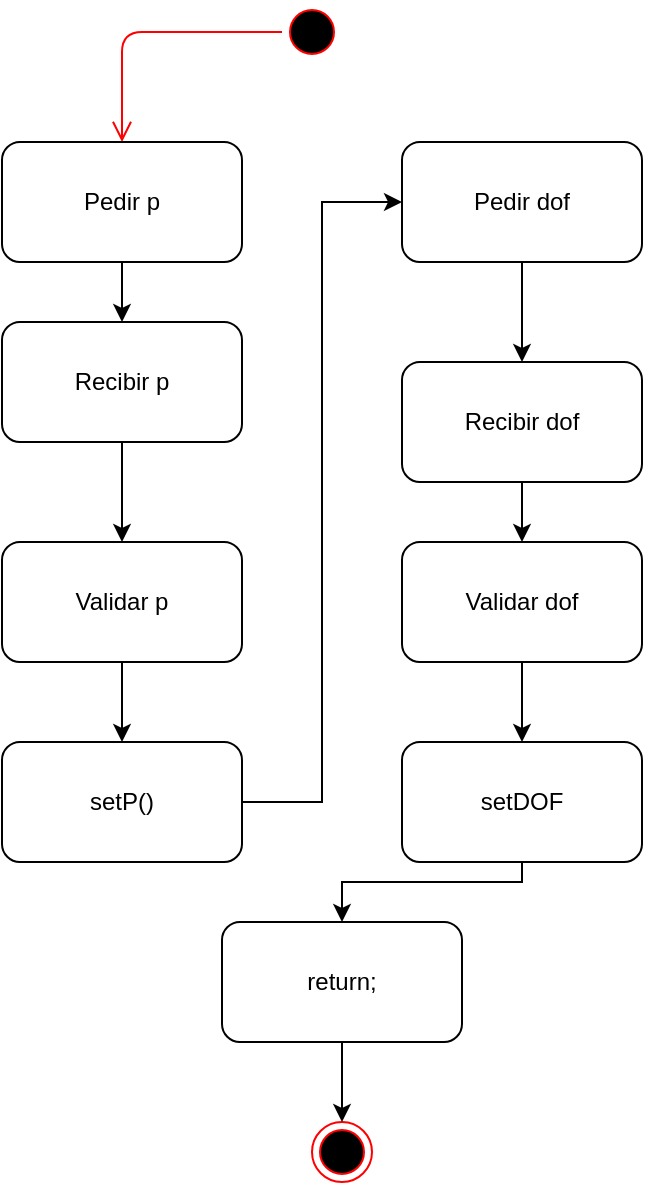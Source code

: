 <mxfile version="14.5.1" type="device" pages="2"><diagram id="hDXyoLqkc6g2qHSQG2Oa" name="Page-1"><mxGraphModel dx="1673" dy="985" grid="1" gridSize="10" guides="1" tooltips="1" connect="1" arrows="1" fold="1" page="1" pageScale="1" pageWidth="850" pageHeight="1100" math="0" shadow="0"><root><mxCell id="0"/><mxCell id="1" parent="0"/><mxCell id="QyE9x_YjegesDEGRBr2r-1" value="" style="ellipse;html=1;shape=endState;fillColor=#000000;strokeColor=#ff0000;" vertex="1" parent="1"><mxGeometry x="405" y="590" width="30" height="30" as="geometry"/></mxCell><mxCell id="QyE9x_YjegesDEGRBr2r-2" value="" style="ellipse;html=1;shape=startState;fillColor=#000000;strokeColor=#ff0000;" vertex="1" parent="1"><mxGeometry x="390" y="30" width="30" height="30" as="geometry"/></mxCell><mxCell id="QyE9x_YjegesDEGRBr2r-3" value="" style="edgeStyle=orthogonalEdgeStyle;html=1;verticalAlign=bottom;endArrow=open;endSize=8;strokeColor=#ff0000;entryX=0.5;entryY=0;entryDx=0;entryDy=0;" edge="1" source="QyE9x_YjegesDEGRBr2r-2" parent="1" target="QyE9x_YjegesDEGRBr2r-6"><mxGeometry relative="1" as="geometry"><mxPoint x="310" y="230" as="targetPoint"/></mxGeometry></mxCell><mxCell id="QyE9x_YjegesDEGRBr2r-12" style="edgeStyle=orthogonalEdgeStyle;rounded=0;orthogonalLoop=1;jettySize=auto;html=1;" edge="1" parent="1" source="QyE9x_YjegesDEGRBr2r-6" target="QyE9x_YjegesDEGRBr2r-7"><mxGeometry relative="1" as="geometry"/></mxCell><mxCell id="QyE9x_YjegesDEGRBr2r-6" value="Pedir p" style="rounded=1;whiteSpace=wrap;html=1;" vertex="1" parent="1"><mxGeometry x="250" y="100" width="120" height="60" as="geometry"/></mxCell><mxCell id="QyE9x_YjegesDEGRBr2r-18" style="edgeStyle=orthogonalEdgeStyle;rounded=0;orthogonalLoop=1;jettySize=auto;html=1;" edge="1" parent="1" source="QyE9x_YjegesDEGRBr2r-7" target="QyE9x_YjegesDEGRBr2r-13"><mxGeometry relative="1" as="geometry"/></mxCell><mxCell id="QyE9x_YjegesDEGRBr2r-7" value="Recibir p" style="rounded=1;whiteSpace=wrap;html=1;" vertex="1" parent="1"><mxGeometry x="250" y="190" width="120" height="60" as="geometry"/></mxCell><mxCell id="QyE9x_YjegesDEGRBr2r-21" style="edgeStyle=orthogonalEdgeStyle;rounded=0;orthogonalLoop=1;jettySize=auto;html=1;" edge="1" parent="1" source="QyE9x_YjegesDEGRBr2r-8" target="QyE9x_YjegesDEGRBr2r-9"><mxGeometry relative="1" as="geometry"/></mxCell><mxCell id="QyE9x_YjegesDEGRBr2r-8" value="Pedir dof" style="rounded=1;whiteSpace=wrap;html=1;" vertex="1" parent="1"><mxGeometry x="450" y="100" width="120" height="60" as="geometry"/></mxCell><mxCell id="QyE9x_YjegesDEGRBr2r-22" style="edgeStyle=orthogonalEdgeStyle;rounded=0;orthogonalLoop=1;jettySize=auto;html=1;" edge="1" parent="1" source="QyE9x_YjegesDEGRBr2r-9" target="QyE9x_YjegesDEGRBr2r-14"><mxGeometry relative="1" as="geometry"/></mxCell><mxCell id="QyE9x_YjegesDEGRBr2r-9" value="Recibir dof" style="rounded=1;whiteSpace=wrap;html=1;" vertex="1" parent="1"><mxGeometry x="450" y="210" width="120" height="60" as="geometry"/></mxCell><mxCell id="QyE9x_YjegesDEGRBr2r-20" style="edgeStyle=orthogonalEdgeStyle;rounded=0;orthogonalLoop=1;jettySize=auto;html=1;entryX=0;entryY=0.5;entryDx=0;entryDy=0;" edge="1" parent="1" source="QyE9x_YjegesDEGRBr2r-10" target="QyE9x_YjegesDEGRBr2r-8"><mxGeometry relative="1" as="geometry"/></mxCell><mxCell id="QyE9x_YjegesDEGRBr2r-10" value="setP()" style="rounded=1;whiteSpace=wrap;html=1;" vertex="1" parent="1"><mxGeometry x="250" y="400" width="120" height="60" as="geometry"/></mxCell><mxCell id="QyE9x_YjegesDEGRBr2r-24" style="edgeStyle=orthogonalEdgeStyle;rounded=0;orthogonalLoop=1;jettySize=auto;html=1;entryX=0.5;entryY=0;entryDx=0;entryDy=0;" edge="1" parent="1" source="QyE9x_YjegesDEGRBr2r-11" target="QyE9x_YjegesDEGRBr2r-15"><mxGeometry relative="1" as="geometry"><Array as="points"><mxPoint x="510" y="470"/><mxPoint x="420" y="470"/></Array></mxGeometry></mxCell><mxCell id="QyE9x_YjegesDEGRBr2r-11" value="setDOF" style="rounded=1;whiteSpace=wrap;html=1;" vertex="1" parent="1"><mxGeometry x="450" y="400" width="120" height="60" as="geometry"/></mxCell><mxCell id="QyE9x_YjegesDEGRBr2r-19" style="edgeStyle=orthogonalEdgeStyle;rounded=0;orthogonalLoop=1;jettySize=auto;html=1;" edge="1" parent="1" source="QyE9x_YjegesDEGRBr2r-13" target="QyE9x_YjegesDEGRBr2r-10"><mxGeometry relative="1" as="geometry"/></mxCell><mxCell id="QyE9x_YjegesDEGRBr2r-13" value="Validar p" style="rounded=1;whiteSpace=wrap;html=1;" vertex="1" parent="1"><mxGeometry x="250" y="300" width="120" height="60" as="geometry"/></mxCell><mxCell id="QyE9x_YjegesDEGRBr2r-23" style="edgeStyle=orthogonalEdgeStyle;rounded=0;orthogonalLoop=1;jettySize=auto;html=1;" edge="1" parent="1" source="QyE9x_YjegesDEGRBr2r-14" target="QyE9x_YjegesDEGRBr2r-11"><mxGeometry relative="1" as="geometry"/></mxCell><mxCell id="QyE9x_YjegesDEGRBr2r-14" value="Validar dof" style="rounded=1;whiteSpace=wrap;html=1;" vertex="1" parent="1"><mxGeometry x="450" y="300" width="120" height="60" as="geometry"/></mxCell><mxCell id="QyE9x_YjegesDEGRBr2r-17" style="edgeStyle=orthogonalEdgeStyle;rounded=0;orthogonalLoop=1;jettySize=auto;html=1;" edge="1" parent="1" source="QyE9x_YjegesDEGRBr2r-15" target="QyE9x_YjegesDEGRBr2r-1"><mxGeometry relative="1" as="geometry"/></mxCell><mxCell id="QyE9x_YjegesDEGRBr2r-15" value="return;" style="rounded=1;whiteSpace=wrap;html=1;" vertex="1" parent="1"><mxGeometry x="360" y="490" width="120" height="60" as="geometry"/></mxCell></root></mxGraphModel></diagram><diagram id="fg8dAJsOGvBBR2RHKawc" name="Page-2"><mxGraphModel dx="1422" dy="837" grid="1" gridSize="10" guides="1" tooltips="1" connect="1" arrows="1" fold="1" page="1" pageScale="1" pageWidth="850" pageHeight="1100" math="0" shadow="0"><root><mxCell id="IOwjfmqRnsgZv6TAbzoK-0"/><mxCell id="IOwjfmqRnsgZv6TAbzoK-1" parent="IOwjfmqRnsgZv6TAbzoK-0"/><mxCell id="gpmEnYVwq03L5oNzh36g-0" value="" style="ellipse;html=1;shape=endState;fillColor=#000000;strokeColor=#ff0000;" vertex="1" parent="IOwjfmqRnsgZv6TAbzoK-1"><mxGeometry x="390" y="535" width="30" height="30" as="geometry"/></mxCell><mxCell id="gpmEnYVwq03L5oNzh36g-1" value="" style="ellipse;html=1;shape=startState;fillColor=#000000;strokeColor=#ff0000;" vertex="1" parent="IOwjfmqRnsgZv6TAbzoK-1"><mxGeometry x="390" y="30" width="30" height="30" as="geometry"/></mxCell><mxCell id="gpmEnYVwq03L5oNzh36g-2" value="" style="edgeStyle=orthogonalEdgeStyle;html=1;verticalAlign=bottom;endArrow=open;endSize=8;strokeColor=#ff0000;entryX=0.5;entryY=0;entryDx=0;entryDy=0;" edge="1" parent="IOwjfmqRnsgZv6TAbzoK-1" source="gpmEnYVwq03L5oNzh36g-1" target="gpmEnYVwq03L5oNzh36g-4"><mxGeometry relative="1" as="geometry"><mxPoint x="310" y="230" as="targetPoint"/></mxGeometry></mxCell><mxCell id="gpmEnYVwq03L5oNzh36g-3" style="edgeStyle=orthogonalEdgeStyle;rounded=0;orthogonalLoop=1;jettySize=auto;html=1;" edge="1" parent="IOwjfmqRnsgZv6TAbzoK-1" source="gpmEnYVwq03L5oNzh36g-4" target="gpmEnYVwq03L5oNzh36g-6"><mxGeometry relative="1" as="geometry"/></mxCell><mxCell id="gpmEnYVwq03L5oNzh36g-4" value="imprimir p" style="rounded=1;whiteSpace=wrap;html=1;" vertex="1" parent="IOwjfmqRnsgZv6TAbzoK-1"><mxGeometry x="345" y="120" width="120" height="60" as="geometry"/></mxCell><mxCell id="gpmEnYVwq03L5oNzh36g-5" style="edgeStyle=orthogonalEdgeStyle;rounded=0;orthogonalLoop=1;jettySize=auto;html=1;" edge="1" parent="IOwjfmqRnsgZv6TAbzoK-1" source="gpmEnYVwq03L5oNzh36g-6" target="gpmEnYVwq03L5oNzh36g-16"><mxGeometry relative="1" as="geometry"/></mxCell><mxCell id="gpmEnYVwq03L5oNzh36g-6" value="imprimir dof" style="rounded=1;whiteSpace=wrap;html=1;" vertex="1" parent="IOwjfmqRnsgZv6TAbzoK-1"><mxGeometry x="345" y="210" width="120" height="60" as="geometry"/></mxCell><mxCell id="gpmEnYVwq03L5oNzh36g-21" style="edgeStyle=orthogonalEdgeStyle;rounded=0;orthogonalLoop=1;jettySize=auto;html=1;entryX=0.5;entryY=0;entryDx=0;entryDy=0;" edge="1" parent="IOwjfmqRnsgZv6TAbzoK-1" source="gpmEnYVwq03L5oNzh36g-12" target="gpmEnYVwq03L5oNzh36g-0"><mxGeometry relative="1" as="geometry"/></mxCell><mxCell id="gpmEnYVwq03L5oNzh36g-12" value="return;" style="rounded=1;whiteSpace=wrap;html=1;" vertex="1" parent="IOwjfmqRnsgZv6TAbzoK-1"><mxGeometry x="345" y="420" width="120" height="60" as="geometry"/></mxCell><mxCell id="gpmEnYVwq03L5oNzh36g-15" style="edgeStyle=orthogonalEdgeStyle;rounded=0;orthogonalLoop=1;jettySize=auto;html=1;" edge="1" parent="IOwjfmqRnsgZv6TAbzoK-1" source="gpmEnYVwq03L5oNzh36g-16" target="gpmEnYVwq03L5oNzh36g-12"><mxGeometry relative="1" as="geometry"/></mxCell><mxCell id="gpmEnYVwq03L5oNzh36g-16" value="imprimir x" style="rounded=1;whiteSpace=wrap;html=1;" vertex="1" parent="IOwjfmqRnsgZv6TAbzoK-1"><mxGeometry x="345" y="320" width="120" height="60" as="geometry"/></mxCell></root></mxGraphModel></diagram></mxfile>